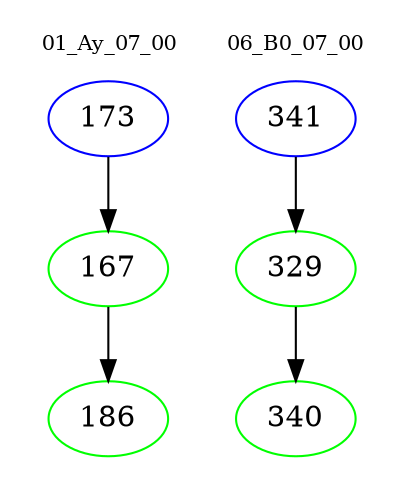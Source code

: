 digraph{
subgraph cluster_0 {
color = white
label = "01_Ay_07_00";
fontsize=10;
T0_173 [label="173", color="blue"]
T0_173 -> T0_167 [color="black"]
T0_167 [label="167", color="green"]
T0_167 -> T0_186 [color="black"]
T0_186 [label="186", color="green"]
}
subgraph cluster_1 {
color = white
label = "06_B0_07_00";
fontsize=10;
T1_341 [label="341", color="blue"]
T1_341 -> T1_329 [color="black"]
T1_329 [label="329", color="green"]
T1_329 -> T1_340 [color="black"]
T1_340 [label="340", color="green"]
}
}
